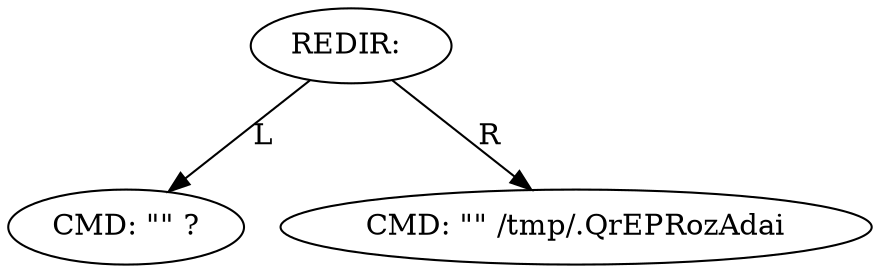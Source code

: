 digraph AST {
"0x2044040" [label="REDIR: "];
"0x2044040" -> "0x2044150" [label="L"];
"0x2044150" [label="CMD: \"\" ?"];
"0x2044040" -> "0x20441a0" [label="R"];
"0x20441a0" [label="CMD: \"\" /tmp/.QrEPRozAdai"];
}
